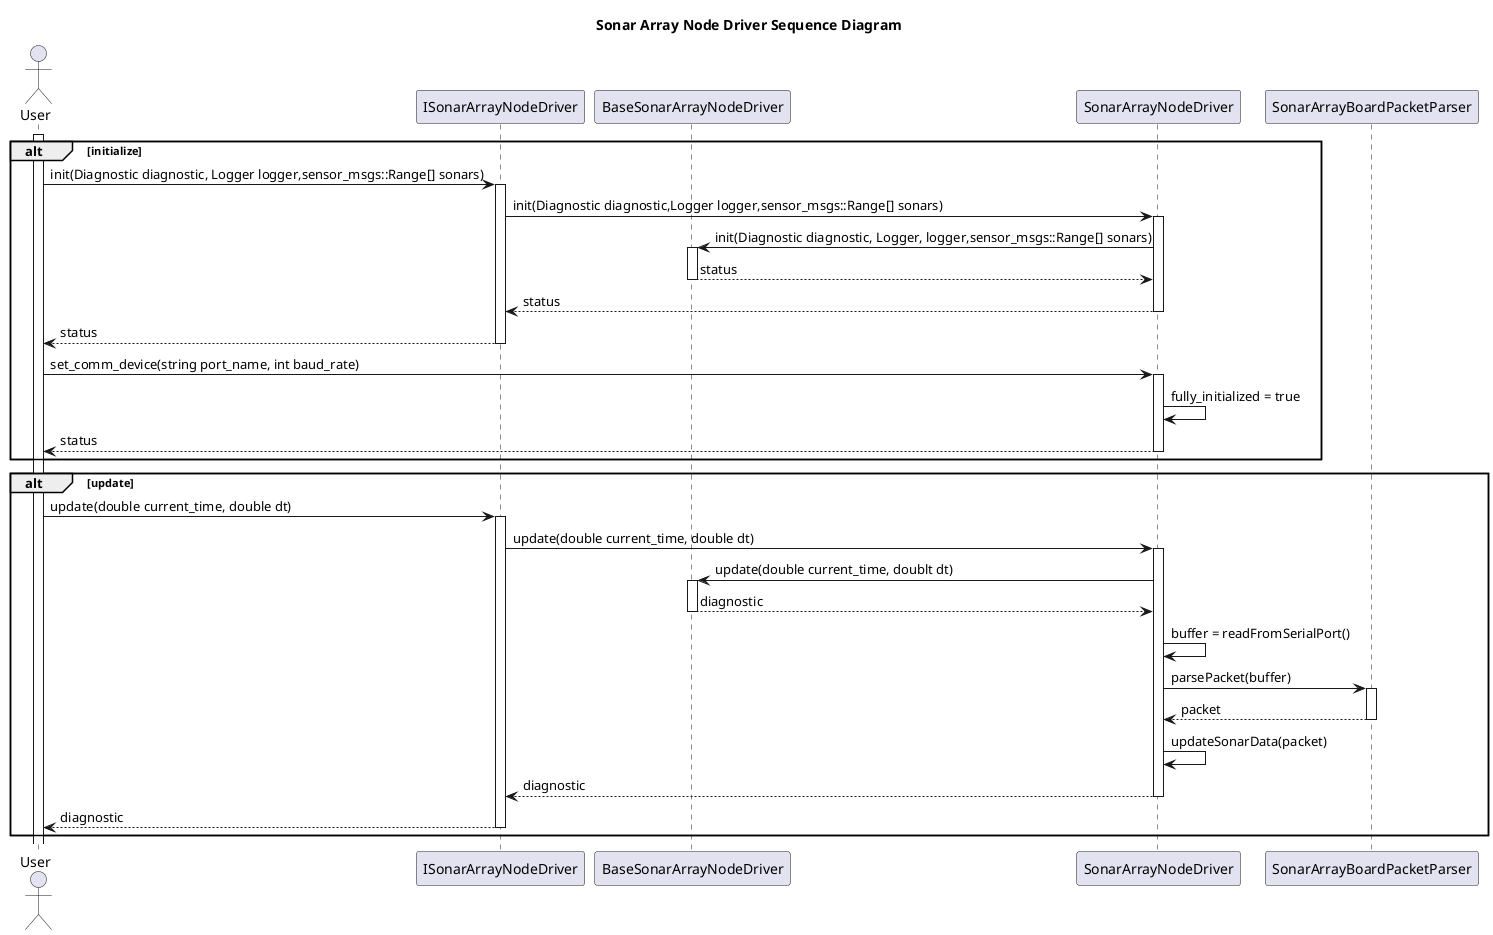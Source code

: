 @startuml
title Sonar Array Node Driver Sequence Diagram
actor User as user
participant ISonarArrayNodeDriver as interface
participant BaseSonarArrayNodeDriver as base
participant SonarArrayNodeDriver as driver
participant SonarArrayBoardPacketParser as parser

alt initialize
activate user
user -> interface++: init(Diagnostic diagnostic, Logger logger,sensor_msgs::Range[] sonars)
interface -> driver++: init(Diagnostic diagnostic,Logger logger,sensor_msgs::Range[] sonars)
driver -> base++: init(Diagnostic diagnostic, Logger, logger,sensor_msgs::Range[] sonars)
base --> driver--: status
driver --> interface--: status
interface --> user--: status

user -> driver++: set_comm_device(string port_name, int baud_rate)
driver -> driver: fully_initialized = true
driver --> user--: status
end

alt update
user -> interface++: update(double current_time, double dt)
interface -> driver++: update(double current_time, double dt)
driver -> base++: update(double current_time, doublt dt)
base --> driver--: diagnostic
driver -> driver: buffer = readFromSerialPort()
driver -> parser++: parsePacket(buffer)
parser --> driver--: packet
driver -> driver:  updateSonarData(packet)
driver --> interface--: diagnostic
interface --> user--: diagnostic
end

@enduml